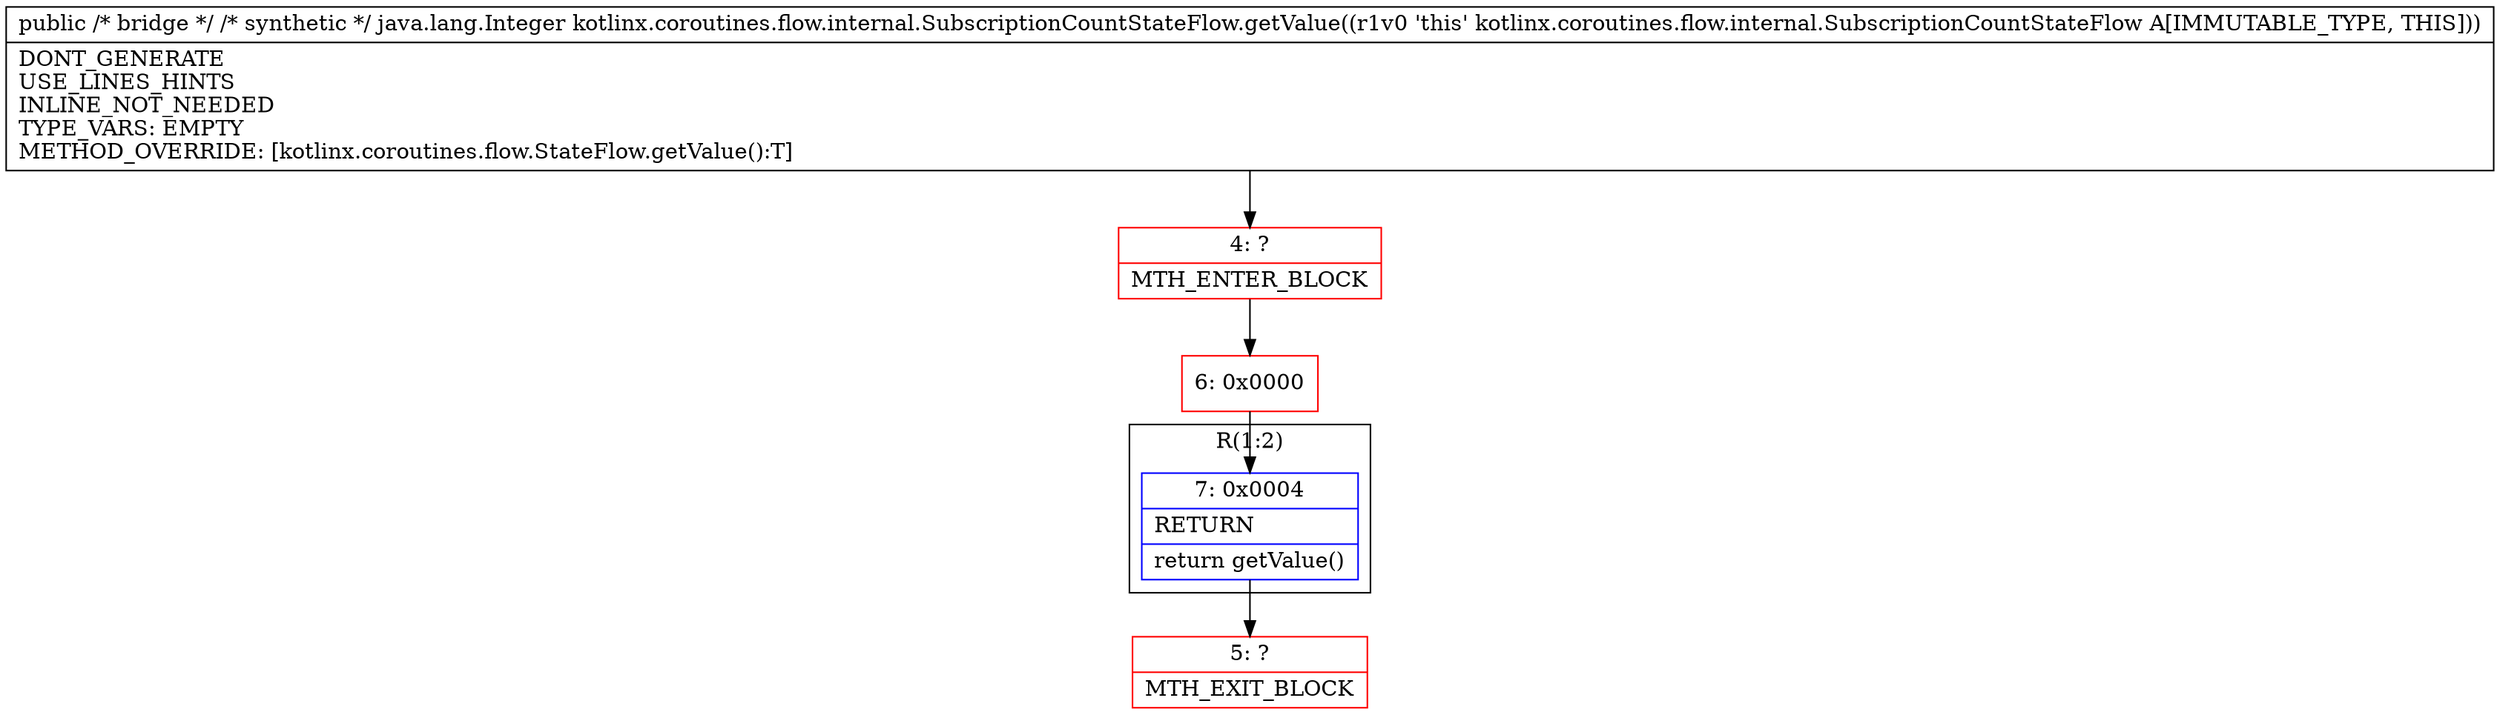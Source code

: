 digraph "CFG forkotlinx.coroutines.flow.internal.SubscriptionCountStateFlow.getValue()Ljava\/lang\/Object;" {
subgraph cluster_Region_908870903 {
label = "R(1:2)";
node [shape=record,color=blue];
Node_7 [shape=record,label="{7\:\ 0x0004|RETURN\l|return getValue()\l}"];
}
Node_4 [shape=record,color=red,label="{4\:\ ?|MTH_ENTER_BLOCK\l}"];
Node_6 [shape=record,color=red,label="{6\:\ 0x0000}"];
Node_5 [shape=record,color=red,label="{5\:\ ?|MTH_EXIT_BLOCK\l}"];
MethodNode[shape=record,label="{public \/* bridge *\/ \/* synthetic *\/ java.lang.Integer kotlinx.coroutines.flow.internal.SubscriptionCountStateFlow.getValue((r1v0 'this' kotlinx.coroutines.flow.internal.SubscriptionCountStateFlow A[IMMUTABLE_TYPE, THIS]))  | DONT_GENERATE\lUSE_LINES_HINTS\lINLINE_NOT_NEEDED\lTYPE_VARS: EMPTY\lMETHOD_OVERRIDE: [kotlinx.coroutines.flow.StateFlow.getValue():T]\l}"];
MethodNode -> Node_4;Node_7 -> Node_5;
Node_4 -> Node_6;
Node_6 -> Node_7;
}

